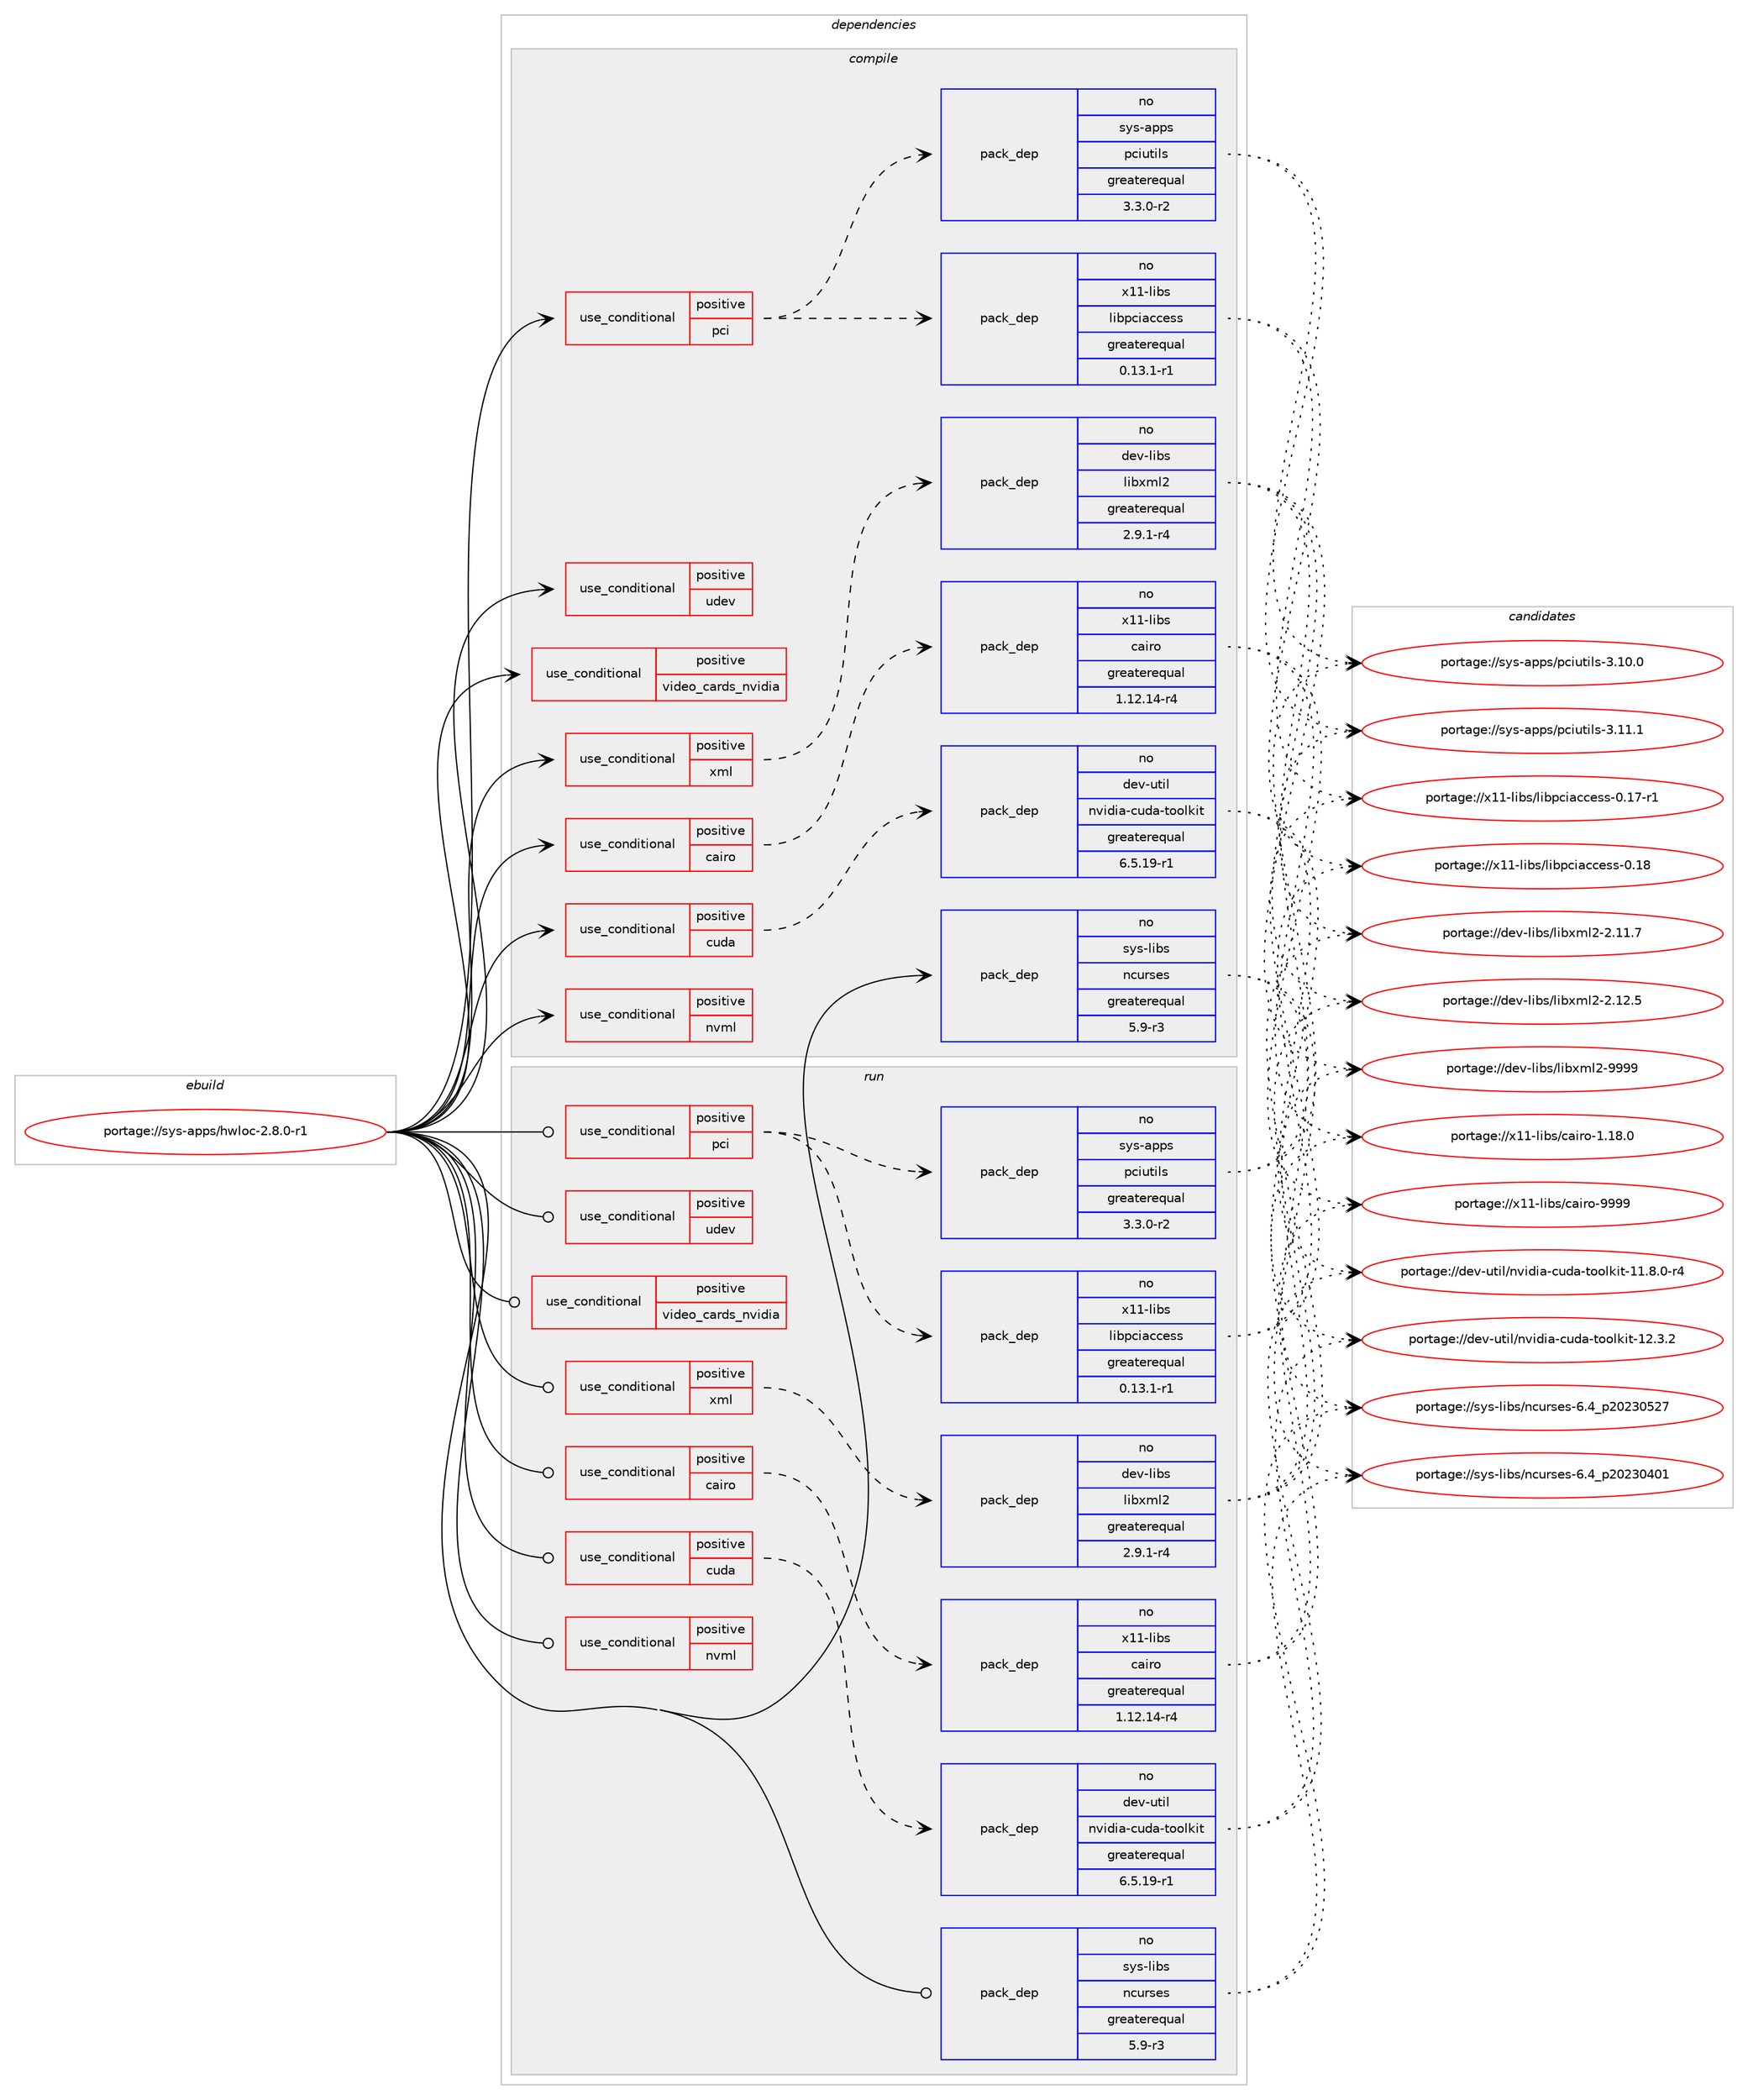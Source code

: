 digraph prolog {

# *************
# Graph options
# *************

newrank=true;
concentrate=true;
compound=true;
graph [rankdir=LR,fontname=Helvetica,fontsize=10,ranksep=1.5];#, ranksep=2.5, nodesep=0.2];
edge  [arrowhead=vee];
node  [fontname=Helvetica,fontsize=10];

# **********
# The ebuild
# **********

subgraph cluster_leftcol {
color=gray;
rank=same;
label=<<i>ebuild</i>>;
id [label="portage://sys-apps/hwloc-2.8.0-r1", color=red, width=4, href="../sys-apps/hwloc-2.8.0-r1.svg"];
}

# ****************
# The dependencies
# ****************

subgraph cluster_midcol {
color=gray;
label=<<i>dependencies</i>>;
subgraph cluster_compile {
fillcolor="#eeeeee";
style=filled;
label=<<i>compile</i>>;
subgraph cond9633 {
dependency13462 [label=<<TABLE BORDER="0" CELLBORDER="1" CELLSPACING="0" CELLPADDING="4"><TR><TD ROWSPAN="3" CELLPADDING="10">use_conditional</TD></TR><TR><TD>positive</TD></TR><TR><TD>cairo</TD></TR></TABLE>>, shape=none, color=red];
subgraph pack3694 {
dependency13463 [label=<<TABLE BORDER="0" CELLBORDER="1" CELLSPACING="0" CELLPADDING="4" WIDTH="220"><TR><TD ROWSPAN="6" CELLPADDING="30">pack_dep</TD></TR><TR><TD WIDTH="110">no</TD></TR><TR><TD>x11-libs</TD></TR><TR><TD>cairo</TD></TR><TR><TD>greaterequal</TD></TR><TR><TD>1.12.14-r4</TD></TR></TABLE>>, shape=none, color=blue];
}
dependency13462:e -> dependency13463:w [weight=20,style="dashed",arrowhead="vee"];
}
id:e -> dependency13462:w [weight=20,style="solid",arrowhead="vee"];
subgraph cond9634 {
dependency13464 [label=<<TABLE BORDER="0" CELLBORDER="1" CELLSPACING="0" CELLPADDING="4"><TR><TD ROWSPAN="3" CELLPADDING="10">use_conditional</TD></TR><TR><TD>positive</TD></TR><TR><TD>cuda</TD></TR></TABLE>>, shape=none, color=red];
subgraph pack3695 {
dependency13465 [label=<<TABLE BORDER="0" CELLBORDER="1" CELLSPACING="0" CELLPADDING="4" WIDTH="220"><TR><TD ROWSPAN="6" CELLPADDING="30">pack_dep</TD></TR><TR><TD WIDTH="110">no</TD></TR><TR><TD>dev-util</TD></TR><TR><TD>nvidia-cuda-toolkit</TD></TR><TR><TD>greaterequal</TD></TR><TR><TD>6.5.19-r1</TD></TR></TABLE>>, shape=none, color=blue];
}
dependency13464:e -> dependency13465:w [weight=20,style="dashed",arrowhead="vee"];
}
id:e -> dependency13464:w [weight=20,style="solid",arrowhead="vee"];
subgraph cond9635 {
dependency13466 [label=<<TABLE BORDER="0" CELLBORDER="1" CELLSPACING="0" CELLPADDING="4"><TR><TD ROWSPAN="3" CELLPADDING="10">use_conditional</TD></TR><TR><TD>positive</TD></TR><TR><TD>nvml</TD></TR></TABLE>>, shape=none, color=red];
# *** BEGIN UNKNOWN DEPENDENCY TYPE (TODO) ***
# dependency13466 -> package_dependency(portage://sys-apps/hwloc-2.8.0-r1,install,no,x11-drivers,nvidia-drivers,none,[,,],[],[use(optenable(abi_x86_32),negative),use(optenable(abi_x86_64),negative),use(optenable(abi_x86_x32),negative),use(optenable(abi_mips_n32),negative),use(optenable(abi_mips_n64),negative),use(optenable(abi_mips_o32),negative),use(optenable(abi_s390_32),negative),use(optenable(abi_s390_64),negative)])
# *** END UNKNOWN DEPENDENCY TYPE (TODO) ***

}
id:e -> dependency13466:w [weight=20,style="solid",arrowhead="vee"];
subgraph cond9636 {
dependency13467 [label=<<TABLE BORDER="0" CELLBORDER="1" CELLSPACING="0" CELLPADDING="4"><TR><TD ROWSPAN="3" CELLPADDING="10">use_conditional</TD></TR><TR><TD>positive</TD></TR><TR><TD>pci</TD></TR></TABLE>>, shape=none, color=red];
subgraph pack3696 {
dependency13468 [label=<<TABLE BORDER="0" CELLBORDER="1" CELLSPACING="0" CELLPADDING="4" WIDTH="220"><TR><TD ROWSPAN="6" CELLPADDING="30">pack_dep</TD></TR><TR><TD WIDTH="110">no</TD></TR><TR><TD>sys-apps</TD></TR><TR><TD>pciutils</TD></TR><TR><TD>greaterequal</TD></TR><TR><TD>3.3.0-r2</TD></TR></TABLE>>, shape=none, color=blue];
}
dependency13467:e -> dependency13468:w [weight=20,style="dashed",arrowhead="vee"];
subgraph pack3697 {
dependency13469 [label=<<TABLE BORDER="0" CELLBORDER="1" CELLSPACING="0" CELLPADDING="4" WIDTH="220"><TR><TD ROWSPAN="6" CELLPADDING="30">pack_dep</TD></TR><TR><TD WIDTH="110">no</TD></TR><TR><TD>x11-libs</TD></TR><TR><TD>libpciaccess</TD></TR><TR><TD>greaterequal</TD></TR><TR><TD>0.13.1-r1</TD></TR></TABLE>>, shape=none, color=blue];
}
dependency13467:e -> dependency13469:w [weight=20,style="dashed",arrowhead="vee"];
}
id:e -> dependency13467:w [weight=20,style="solid",arrowhead="vee"];
subgraph cond9637 {
dependency13470 [label=<<TABLE BORDER="0" CELLBORDER="1" CELLSPACING="0" CELLPADDING="4"><TR><TD ROWSPAN="3" CELLPADDING="10">use_conditional</TD></TR><TR><TD>positive</TD></TR><TR><TD>udev</TD></TR></TABLE>>, shape=none, color=red];
# *** BEGIN UNKNOWN DEPENDENCY TYPE (TODO) ***
# dependency13470 -> package_dependency(portage://sys-apps/hwloc-2.8.0-r1,install,no,virtual,libudev,none,[,,],any_same_slot,[])
# *** END UNKNOWN DEPENDENCY TYPE (TODO) ***

}
id:e -> dependency13470:w [weight=20,style="solid",arrowhead="vee"];
subgraph cond9638 {
dependency13471 [label=<<TABLE BORDER="0" CELLBORDER="1" CELLSPACING="0" CELLPADDING="4"><TR><TD ROWSPAN="3" CELLPADDING="10">use_conditional</TD></TR><TR><TD>positive</TD></TR><TR><TD>video_cards_nvidia</TD></TR></TABLE>>, shape=none, color=red];
# *** BEGIN UNKNOWN DEPENDENCY TYPE (TODO) ***
# dependency13471 -> package_dependency(portage://sys-apps/hwloc-2.8.0-r1,install,no,x11-drivers,nvidia-drivers,none,[,,],[],[use(enable(static-libs),none)])
# *** END UNKNOWN DEPENDENCY TYPE (TODO) ***

# *** BEGIN UNKNOWN DEPENDENCY TYPE (TODO) ***
# dependency13471 -> package_dependency(portage://sys-apps/hwloc-2.8.0-r1,install,no,x11-libs,libXext,none,[,,],[],[])
# *** END UNKNOWN DEPENDENCY TYPE (TODO) ***

# *** BEGIN UNKNOWN DEPENDENCY TYPE (TODO) ***
# dependency13471 -> package_dependency(portage://sys-apps/hwloc-2.8.0-r1,install,no,x11-libs,libX11,none,[,,],[],[])
# *** END UNKNOWN DEPENDENCY TYPE (TODO) ***

}
id:e -> dependency13471:w [weight=20,style="solid",arrowhead="vee"];
subgraph cond9639 {
dependency13472 [label=<<TABLE BORDER="0" CELLBORDER="1" CELLSPACING="0" CELLPADDING="4"><TR><TD ROWSPAN="3" CELLPADDING="10">use_conditional</TD></TR><TR><TD>positive</TD></TR><TR><TD>xml</TD></TR></TABLE>>, shape=none, color=red];
subgraph pack3698 {
dependency13473 [label=<<TABLE BORDER="0" CELLBORDER="1" CELLSPACING="0" CELLPADDING="4" WIDTH="220"><TR><TD ROWSPAN="6" CELLPADDING="30">pack_dep</TD></TR><TR><TD WIDTH="110">no</TD></TR><TR><TD>dev-libs</TD></TR><TR><TD>libxml2</TD></TR><TR><TD>greaterequal</TD></TR><TR><TD>2.9.1-r4</TD></TR></TABLE>>, shape=none, color=blue];
}
dependency13472:e -> dependency13473:w [weight=20,style="dashed",arrowhead="vee"];
}
id:e -> dependency13472:w [weight=20,style="solid",arrowhead="vee"];
subgraph pack3699 {
dependency13474 [label=<<TABLE BORDER="0" CELLBORDER="1" CELLSPACING="0" CELLPADDING="4" WIDTH="220"><TR><TD ROWSPAN="6" CELLPADDING="30">pack_dep</TD></TR><TR><TD WIDTH="110">no</TD></TR><TR><TD>sys-libs</TD></TR><TR><TD>ncurses</TD></TR><TR><TD>greaterequal</TD></TR><TR><TD>5.9-r3</TD></TR></TABLE>>, shape=none, color=blue];
}
id:e -> dependency13474:w [weight=20,style="solid",arrowhead="vee"];
}
subgraph cluster_compileandrun {
fillcolor="#eeeeee";
style=filled;
label=<<i>compile and run</i>>;
}
subgraph cluster_run {
fillcolor="#eeeeee";
style=filled;
label=<<i>run</i>>;
subgraph cond9640 {
dependency13475 [label=<<TABLE BORDER="0" CELLBORDER="1" CELLSPACING="0" CELLPADDING="4"><TR><TD ROWSPAN="3" CELLPADDING="10">use_conditional</TD></TR><TR><TD>positive</TD></TR><TR><TD>cairo</TD></TR></TABLE>>, shape=none, color=red];
subgraph pack3700 {
dependency13476 [label=<<TABLE BORDER="0" CELLBORDER="1" CELLSPACING="0" CELLPADDING="4" WIDTH="220"><TR><TD ROWSPAN="6" CELLPADDING="30">pack_dep</TD></TR><TR><TD WIDTH="110">no</TD></TR><TR><TD>x11-libs</TD></TR><TR><TD>cairo</TD></TR><TR><TD>greaterequal</TD></TR><TR><TD>1.12.14-r4</TD></TR></TABLE>>, shape=none, color=blue];
}
dependency13475:e -> dependency13476:w [weight=20,style="dashed",arrowhead="vee"];
}
id:e -> dependency13475:w [weight=20,style="solid",arrowhead="odot"];
subgraph cond9641 {
dependency13477 [label=<<TABLE BORDER="0" CELLBORDER="1" CELLSPACING="0" CELLPADDING="4"><TR><TD ROWSPAN="3" CELLPADDING="10">use_conditional</TD></TR><TR><TD>positive</TD></TR><TR><TD>cuda</TD></TR></TABLE>>, shape=none, color=red];
subgraph pack3701 {
dependency13478 [label=<<TABLE BORDER="0" CELLBORDER="1" CELLSPACING="0" CELLPADDING="4" WIDTH="220"><TR><TD ROWSPAN="6" CELLPADDING="30">pack_dep</TD></TR><TR><TD WIDTH="110">no</TD></TR><TR><TD>dev-util</TD></TR><TR><TD>nvidia-cuda-toolkit</TD></TR><TR><TD>greaterequal</TD></TR><TR><TD>6.5.19-r1</TD></TR></TABLE>>, shape=none, color=blue];
}
dependency13477:e -> dependency13478:w [weight=20,style="dashed",arrowhead="vee"];
}
id:e -> dependency13477:w [weight=20,style="solid",arrowhead="odot"];
subgraph cond9642 {
dependency13479 [label=<<TABLE BORDER="0" CELLBORDER="1" CELLSPACING="0" CELLPADDING="4"><TR><TD ROWSPAN="3" CELLPADDING="10">use_conditional</TD></TR><TR><TD>positive</TD></TR><TR><TD>nvml</TD></TR></TABLE>>, shape=none, color=red];
# *** BEGIN UNKNOWN DEPENDENCY TYPE (TODO) ***
# dependency13479 -> package_dependency(portage://sys-apps/hwloc-2.8.0-r1,run,no,x11-drivers,nvidia-drivers,none,[,,],[],[use(optenable(abi_x86_32),negative),use(optenable(abi_x86_64),negative),use(optenable(abi_x86_x32),negative),use(optenable(abi_mips_n32),negative),use(optenable(abi_mips_n64),negative),use(optenable(abi_mips_o32),negative),use(optenable(abi_s390_32),negative),use(optenable(abi_s390_64),negative)])
# *** END UNKNOWN DEPENDENCY TYPE (TODO) ***

}
id:e -> dependency13479:w [weight=20,style="solid",arrowhead="odot"];
subgraph cond9643 {
dependency13480 [label=<<TABLE BORDER="0" CELLBORDER="1" CELLSPACING="0" CELLPADDING="4"><TR><TD ROWSPAN="3" CELLPADDING="10">use_conditional</TD></TR><TR><TD>positive</TD></TR><TR><TD>pci</TD></TR></TABLE>>, shape=none, color=red];
subgraph pack3702 {
dependency13481 [label=<<TABLE BORDER="0" CELLBORDER="1" CELLSPACING="0" CELLPADDING="4" WIDTH="220"><TR><TD ROWSPAN="6" CELLPADDING="30">pack_dep</TD></TR><TR><TD WIDTH="110">no</TD></TR><TR><TD>sys-apps</TD></TR><TR><TD>pciutils</TD></TR><TR><TD>greaterequal</TD></TR><TR><TD>3.3.0-r2</TD></TR></TABLE>>, shape=none, color=blue];
}
dependency13480:e -> dependency13481:w [weight=20,style="dashed",arrowhead="vee"];
subgraph pack3703 {
dependency13482 [label=<<TABLE BORDER="0" CELLBORDER="1" CELLSPACING="0" CELLPADDING="4" WIDTH="220"><TR><TD ROWSPAN="6" CELLPADDING="30">pack_dep</TD></TR><TR><TD WIDTH="110">no</TD></TR><TR><TD>x11-libs</TD></TR><TR><TD>libpciaccess</TD></TR><TR><TD>greaterequal</TD></TR><TR><TD>0.13.1-r1</TD></TR></TABLE>>, shape=none, color=blue];
}
dependency13480:e -> dependency13482:w [weight=20,style="dashed",arrowhead="vee"];
}
id:e -> dependency13480:w [weight=20,style="solid",arrowhead="odot"];
subgraph cond9644 {
dependency13483 [label=<<TABLE BORDER="0" CELLBORDER="1" CELLSPACING="0" CELLPADDING="4"><TR><TD ROWSPAN="3" CELLPADDING="10">use_conditional</TD></TR><TR><TD>positive</TD></TR><TR><TD>udev</TD></TR></TABLE>>, shape=none, color=red];
# *** BEGIN UNKNOWN DEPENDENCY TYPE (TODO) ***
# dependency13483 -> package_dependency(portage://sys-apps/hwloc-2.8.0-r1,run,no,virtual,libudev,none,[,,],any_same_slot,[])
# *** END UNKNOWN DEPENDENCY TYPE (TODO) ***

}
id:e -> dependency13483:w [weight=20,style="solid",arrowhead="odot"];
subgraph cond9645 {
dependency13484 [label=<<TABLE BORDER="0" CELLBORDER="1" CELLSPACING="0" CELLPADDING="4"><TR><TD ROWSPAN="3" CELLPADDING="10">use_conditional</TD></TR><TR><TD>positive</TD></TR><TR><TD>video_cards_nvidia</TD></TR></TABLE>>, shape=none, color=red];
# *** BEGIN UNKNOWN DEPENDENCY TYPE (TODO) ***
# dependency13484 -> package_dependency(portage://sys-apps/hwloc-2.8.0-r1,run,no,x11-drivers,nvidia-drivers,none,[,,],[],[use(enable(static-libs),none)])
# *** END UNKNOWN DEPENDENCY TYPE (TODO) ***

# *** BEGIN UNKNOWN DEPENDENCY TYPE (TODO) ***
# dependency13484 -> package_dependency(portage://sys-apps/hwloc-2.8.0-r1,run,no,x11-libs,libXext,none,[,,],[],[])
# *** END UNKNOWN DEPENDENCY TYPE (TODO) ***

# *** BEGIN UNKNOWN DEPENDENCY TYPE (TODO) ***
# dependency13484 -> package_dependency(portage://sys-apps/hwloc-2.8.0-r1,run,no,x11-libs,libX11,none,[,,],[],[])
# *** END UNKNOWN DEPENDENCY TYPE (TODO) ***

}
id:e -> dependency13484:w [weight=20,style="solid",arrowhead="odot"];
subgraph cond9646 {
dependency13485 [label=<<TABLE BORDER="0" CELLBORDER="1" CELLSPACING="0" CELLPADDING="4"><TR><TD ROWSPAN="3" CELLPADDING="10">use_conditional</TD></TR><TR><TD>positive</TD></TR><TR><TD>xml</TD></TR></TABLE>>, shape=none, color=red];
subgraph pack3704 {
dependency13486 [label=<<TABLE BORDER="0" CELLBORDER="1" CELLSPACING="0" CELLPADDING="4" WIDTH="220"><TR><TD ROWSPAN="6" CELLPADDING="30">pack_dep</TD></TR><TR><TD WIDTH="110">no</TD></TR><TR><TD>dev-libs</TD></TR><TR><TD>libxml2</TD></TR><TR><TD>greaterequal</TD></TR><TR><TD>2.9.1-r4</TD></TR></TABLE>>, shape=none, color=blue];
}
dependency13485:e -> dependency13486:w [weight=20,style="dashed",arrowhead="vee"];
}
id:e -> dependency13485:w [weight=20,style="solid",arrowhead="odot"];
subgraph pack3705 {
dependency13487 [label=<<TABLE BORDER="0" CELLBORDER="1" CELLSPACING="0" CELLPADDING="4" WIDTH="220"><TR><TD ROWSPAN="6" CELLPADDING="30">pack_dep</TD></TR><TR><TD WIDTH="110">no</TD></TR><TR><TD>sys-libs</TD></TR><TR><TD>ncurses</TD></TR><TR><TD>greaterequal</TD></TR><TR><TD>5.9-r3</TD></TR></TABLE>>, shape=none, color=blue];
}
id:e -> dependency13487:w [weight=20,style="solid",arrowhead="odot"];
}
}

# **************
# The candidates
# **************

subgraph cluster_choices {
rank=same;
color=gray;
label=<<i>candidates</i>>;

subgraph choice3694 {
color=black;
nodesep=1;
choice1204949451081059811547999710511411145494649564648 [label="portage://x11-libs/cairo-1.18.0", color=red, width=4,href="../x11-libs/cairo-1.18.0.svg"];
choice120494945108105981154799971051141114557575757 [label="portage://x11-libs/cairo-9999", color=red, width=4,href="../x11-libs/cairo-9999.svg"];
dependency13463:e -> choice1204949451081059811547999710511411145494649564648:w [style=dotted,weight="100"];
dependency13463:e -> choice120494945108105981154799971051141114557575757:w [style=dotted,weight="100"];
}
subgraph choice3695 {
color=black;
nodesep=1;
choice10010111845117116105108471101181051001059745991171009745116111111108107105116454949465646484511452 [label="portage://dev-util/nvidia-cuda-toolkit-11.8.0-r4", color=red, width=4,href="../dev-util/nvidia-cuda-toolkit-11.8.0-r4.svg"];
choice1001011184511711610510847110118105100105974599117100974511611111110810710511645495046514650 [label="portage://dev-util/nvidia-cuda-toolkit-12.3.2", color=red, width=4,href="../dev-util/nvidia-cuda-toolkit-12.3.2.svg"];
dependency13465:e -> choice10010111845117116105108471101181051001059745991171009745116111111108107105116454949465646484511452:w [style=dotted,weight="100"];
dependency13465:e -> choice1001011184511711610510847110118105100105974599117100974511611111110810710511645495046514650:w [style=dotted,weight="100"];
}
subgraph choice3696 {
color=black;
nodesep=1;
choice1151211154597112112115471129910511711610510811545514649484648 [label="portage://sys-apps/pciutils-3.10.0", color=red, width=4,href="../sys-apps/pciutils-3.10.0.svg"];
choice1151211154597112112115471129910511711610510811545514649494649 [label="portage://sys-apps/pciutils-3.11.1", color=red, width=4,href="../sys-apps/pciutils-3.11.1.svg"];
dependency13468:e -> choice1151211154597112112115471129910511711610510811545514649484648:w [style=dotted,weight="100"];
dependency13468:e -> choice1151211154597112112115471129910511711610510811545514649494649:w [style=dotted,weight="100"];
}
subgraph choice3697 {
color=black;
nodesep=1;
choice1204949451081059811547108105981129910597999910111511545484649554511449 [label="portage://x11-libs/libpciaccess-0.17-r1", color=red, width=4,href="../x11-libs/libpciaccess-0.17-r1.svg"];
choice120494945108105981154710810598112991059799991011151154548464956 [label="portage://x11-libs/libpciaccess-0.18", color=red, width=4,href="../x11-libs/libpciaccess-0.18.svg"];
dependency13469:e -> choice1204949451081059811547108105981129910597999910111511545484649554511449:w [style=dotted,weight="100"];
dependency13469:e -> choice120494945108105981154710810598112991059799991011151154548464956:w [style=dotted,weight="100"];
}
subgraph choice3698 {
color=black;
nodesep=1;
choice100101118451081059811547108105981201091085045504649494655 [label="portage://dev-libs/libxml2-2.11.7", color=red, width=4,href="../dev-libs/libxml2-2.11.7.svg"];
choice100101118451081059811547108105981201091085045504649504653 [label="portage://dev-libs/libxml2-2.12.5", color=red, width=4,href="../dev-libs/libxml2-2.12.5.svg"];
choice10010111845108105981154710810598120109108504557575757 [label="portage://dev-libs/libxml2-9999", color=red, width=4,href="../dev-libs/libxml2-9999.svg"];
dependency13473:e -> choice100101118451081059811547108105981201091085045504649494655:w [style=dotted,weight="100"];
dependency13473:e -> choice100101118451081059811547108105981201091085045504649504653:w [style=dotted,weight="100"];
dependency13473:e -> choice10010111845108105981154710810598120109108504557575757:w [style=dotted,weight="100"];
}
subgraph choice3699 {
color=black;
nodesep=1;
choice1151211154510810598115471109911711411510111545544652951125048505148524849 [label="portage://sys-libs/ncurses-6.4_p20230401", color=red, width=4,href="../sys-libs/ncurses-6.4_p20230401.svg"];
choice1151211154510810598115471109911711411510111545544652951125048505148535055 [label="portage://sys-libs/ncurses-6.4_p20230527", color=red, width=4,href="../sys-libs/ncurses-6.4_p20230527.svg"];
dependency13474:e -> choice1151211154510810598115471109911711411510111545544652951125048505148524849:w [style=dotted,weight="100"];
dependency13474:e -> choice1151211154510810598115471109911711411510111545544652951125048505148535055:w [style=dotted,weight="100"];
}
subgraph choice3700 {
color=black;
nodesep=1;
choice1204949451081059811547999710511411145494649564648 [label="portage://x11-libs/cairo-1.18.0", color=red, width=4,href="../x11-libs/cairo-1.18.0.svg"];
choice120494945108105981154799971051141114557575757 [label="portage://x11-libs/cairo-9999", color=red, width=4,href="../x11-libs/cairo-9999.svg"];
dependency13476:e -> choice1204949451081059811547999710511411145494649564648:w [style=dotted,weight="100"];
dependency13476:e -> choice120494945108105981154799971051141114557575757:w [style=dotted,weight="100"];
}
subgraph choice3701 {
color=black;
nodesep=1;
choice10010111845117116105108471101181051001059745991171009745116111111108107105116454949465646484511452 [label="portage://dev-util/nvidia-cuda-toolkit-11.8.0-r4", color=red, width=4,href="../dev-util/nvidia-cuda-toolkit-11.8.0-r4.svg"];
choice1001011184511711610510847110118105100105974599117100974511611111110810710511645495046514650 [label="portage://dev-util/nvidia-cuda-toolkit-12.3.2", color=red, width=4,href="../dev-util/nvidia-cuda-toolkit-12.3.2.svg"];
dependency13478:e -> choice10010111845117116105108471101181051001059745991171009745116111111108107105116454949465646484511452:w [style=dotted,weight="100"];
dependency13478:e -> choice1001011184511711610510847110118105100105974599117100974511611111110810710511645495046514650:w [style=dotted,weight="100"];
}
subgraph choice3702 {
color=black;
nodesep=1;
choice1151211154597112112115471129910511711610510811545514649484648 [label="portage://sys-apps/pciutils-3.10.0", color=red, width=4,href="../sys-apps/pciutils-3.10.0.svg"];
choice1151211154597112112115471129910511711610510811545514649494649 [label="portage://sys-apps/pciutils-3.11.1", color=red, width=4,href="../sys-apps/pciutils-3.11.1.svg"];
dependency13481:e -> choice1151211154597112112115471129910511711610510811545514649484648:w [style=dotted,weight="100"];
dependency13481:e -> choice1151211154597112112115471129910511711610510811545514649494649:w [style=dotted,weight="100"];
}
subgraph choice3703 {
color=black;
nodesep=1;
choice1204949451081059811547108105981129910597999910111511545484649554511449 [label="portage://x11-libs/libpciaccess-0.17-r1", color=red, width=4,href="../x11-libs/libpciaccess-0.17-r1.svg"];
choice120494945108105981154710810598112991059799991011151154548464956 [label="portage://x11-libs/libpciaccess-0.18", color=red, width=4,href="../x11-libs/libpciaccess-0.18.svg"];
dependency13482:e -> choice1204949451081059811547108105981129910597999910111511545484649554511449:w [style=dotted,weight="100"];
dependency13482:e -> choice120494945108105981154710810598112991059799991011151154548464956:w [style=dotted,weight="100"];
}
subgraph choice3704 {
color=black;
nodesep=1;
choice100101118451081059811547108105981201091085045504649494655 [label="portage://dev-libs/libxml2-2.11.7", color=red, width=4,href="../dev-libs/libxml2-2.11.7.svg"];
choice100101118451081059811547108105981201091085045504649504653 [label="portage://dev-libs/libxml2-2.12.5", color=red, width=4,href="../dev-libs/libxml2-2.12.5.svg"];
choice10010111845108105981154710810598120109108504557575757 [label="portage://dev-libs/libxml2-9999", color=red, width=4,href="../dev-libs/libxml2-9999.svg"];
dependency13486:e -> choice100101118451081059811547108105981201091085045504649494655:w [style=dotted,weight="100"];
dependency13486:e -> choice100101118451081059811547108105981201091085045504649504653:w [style=dotted,weight="100"];
dependency13486:e -> choice10010111845108105981154710810598120109108504557575757:w [style=dotted,weight="100"];
}
subgraph choice3705 {
color=black;
nodesep=1;
choice1151211154510810598115471109911711411510111545544652951125048505148524849 [label="portage://sys-libs/ncurses-6.4_p20230401", color=red, width=4,href="../sys-libs/ncurses-6.4_p20230401.svg"];
choice1151211154510810598115471109911711411510111545544652951125048505148535055 [label="portage://sys-libs/ncurses-6.4_p20230527", color=red, width=4,href="../sys-libs/ncurses-6.4_p20230527.svg"];
dependency13487:e -> choice1151211154510810598115471109911711411510111545544652951125048505148524849:w [style=dotted,weight="100"];
dependency13487:e -> choice1151211154510810598115471109911711411510111545544652951125048505148535055:w [style=dotted,weight="100"];
}
}

}
